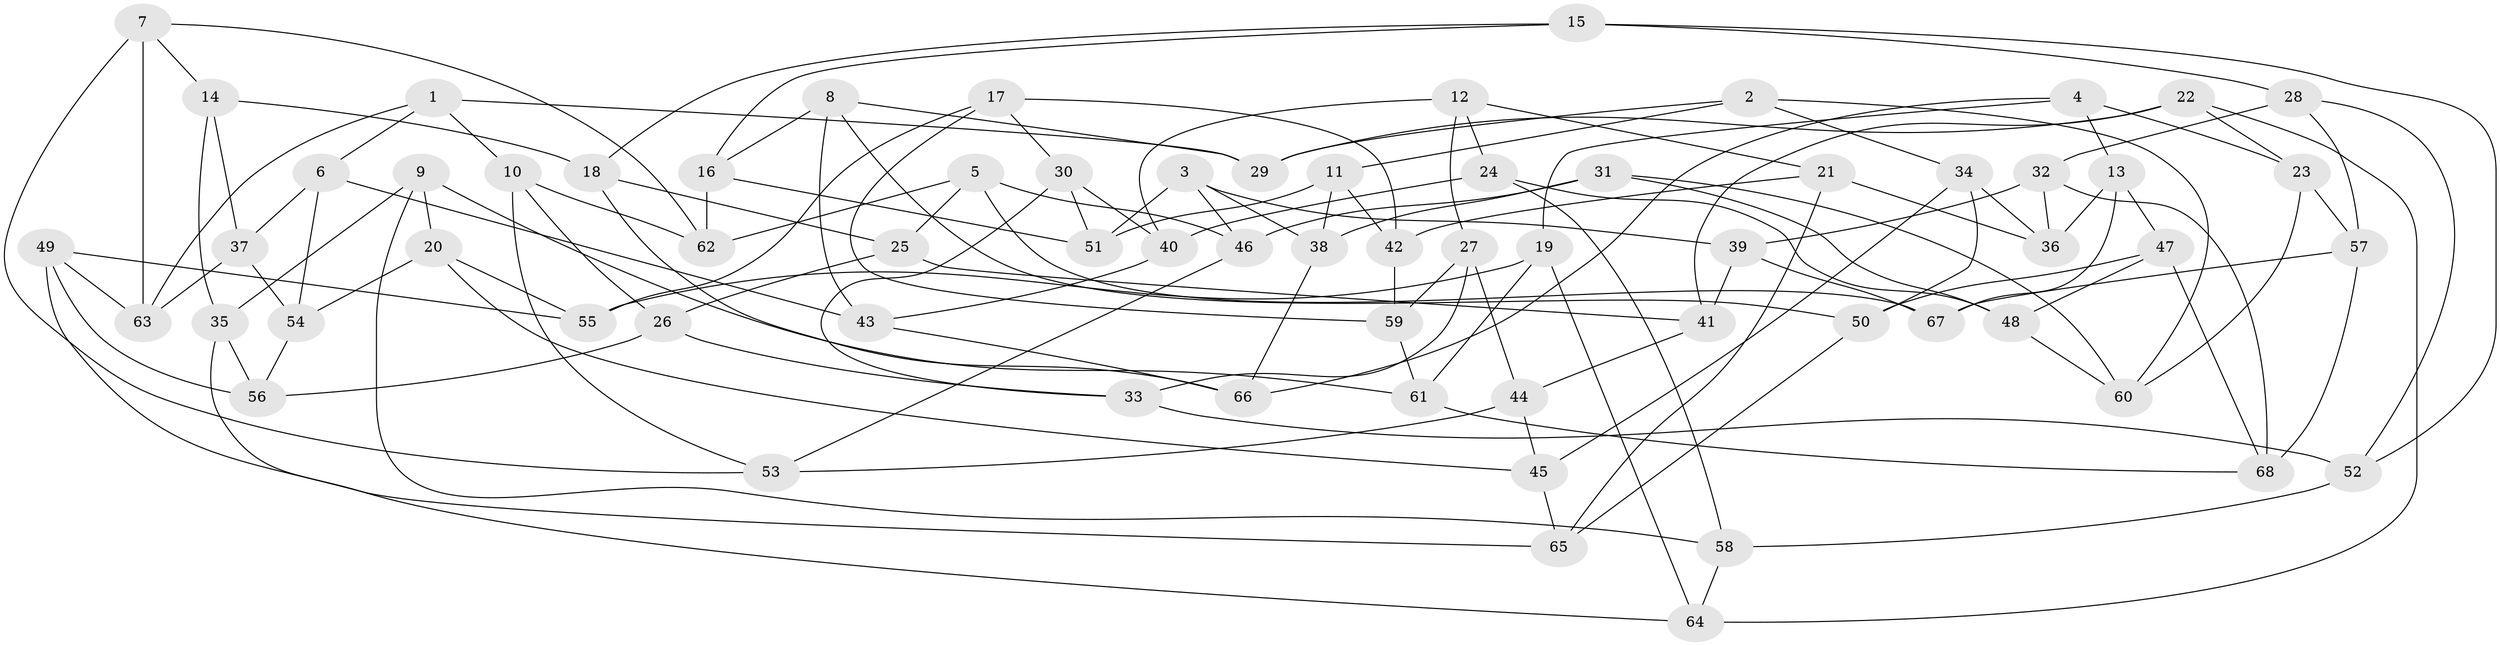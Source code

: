 // Generated by graph-tools (version 1.1) at 2025/11/02/27/25 16:11:47]
// undirected, 68 vertices, 136 edges
graph export_dot {
graph [start="1"]
  node [color=gray90,style=filled];
  1;
  2;
  3;
  4;
  5;
  6;
  7;
  8;
  9;
  10;
  11;
  12;
  13;
  14;
  15;
  16;
  17;
  18;
  19;
  20;
  21;
  22;
  23;
  24;
  25;
  26;
  27;
  28;
  29;
  30;
  31;
  32;
  33;
  34;
  35;
  36;
  37;
  38;
  39;
  40;
  41;
  42;
  43;
  44;
  45;
  46;
  47;
  48;
  49;
  50;
  51;
  52;
  53;
  54;
  55;
  56;
  57;
  58;
  59;
  60;
  61;
  62;
  63;
  64;
  65;
  66;
  67;
  68;
  1 -- 10;
  1 -- 6;
  1 -- 29;
  1 -- 63;
  2 -- 60;
  2 -- 11;
  2 -- 34;
  2 -- 29;
  3 -- 51;
  3 -- 46;
  3 -- 38;
  3 -- 39;
  4 -- 19;
  4 -- 66;
  4 -- 13;
  4 -- 23;
  5 -- 62;
  5 -- 46;
  5 -- 67;
  5 -- 25;
  6 -- 37;
  6 -- 54;
  6 -- 43;
  7 -- 14;
  7 -- 62;
  7 -- 63;
  7 -- 53;
  8 -- 29;
  8 -- 16;
  8 -- 50;
  8 -- 43;
  9 -- 20;
  9 -- 58;
  9 -- 35;
  9 -- 61;
  10 -- 53;
  10 -- 26;
  10 -- 62;
  11 -- 38;
  11 -- 42;
  11 -- 51;
  12 -- 40;
  12 -- 21;
  12 -- 24;
  12 -- 27;
  13 -- 47;
  13 -- 36;
  13 -- 67;
  14 -- 37;
  14 -- 35;
  14 -- 18;
  15 -- 52;
  15 -- 18;
  15 -- 16;
  15 -- 28;
  16 -- 62;
  16 -- 51;
  17 -- 55;
  17 -- 42;
  17 -- 59;
  17 -- 30;
  18 -- 25;
  18 -- 66;
  19 -- 64;
  19 -- 55;
  19 -- 61;
  20 -- 45;
  20 -- 54;
  20 -- 55;
  21 -- 65;
  21 -- 42;
  21 -- 36;
  22 -- 23;
  22 -- 29;
  22 -- 64;
  22 -- 41;
  23 -- 60;
  23 -- 57;
  24 -- 58;
  24 -- 48;
  24 -- 40;
  25 -- 26;
  25 -- 41;
  26 -- 33;
  26 -- 56;
  27 -- 59;
  27 -- 44;
  27 -- 33;
  28 -- 32;
  28 -- 52;
  28 -- 57;
  30 -- 33;
  30 -- 51;
  30 -- 40;
  31 -- 38;
  31 -- 60;
  31 -- 46;
  31 -- 48;
  32 -- 39;
  32 -- 36;
  32 -- 68;
  33 -- 52;
  34 -- 36;
  34 -- 50;
  34 -- 45;
  35 -- 64;
  35 -- 56;
  37 -- 63;
  37 -- 54;
  38 -- 66;
  39 -- 41;
  39 -- 67;
  40 -- 43;
  41 -- 44;
  42 -- 59;
  43 -- 66;
  44 -- 53;
  44 -- 45;
  45 -- 65;
  46 -- 53;
  47 -- 50;
  47 -- 68;
  47 -- 48;
  48 -- 60;
  49 -- 65;
  49 -- 56;
  49 -- 55;
  49 -- 63;
  50 -- 65;
  52 -- 58;
  54 -- 56;
  57 -- 67;
  57 -- 68;
  58 -- 64;
  59 -- 61;
  61 -- 68;
}
